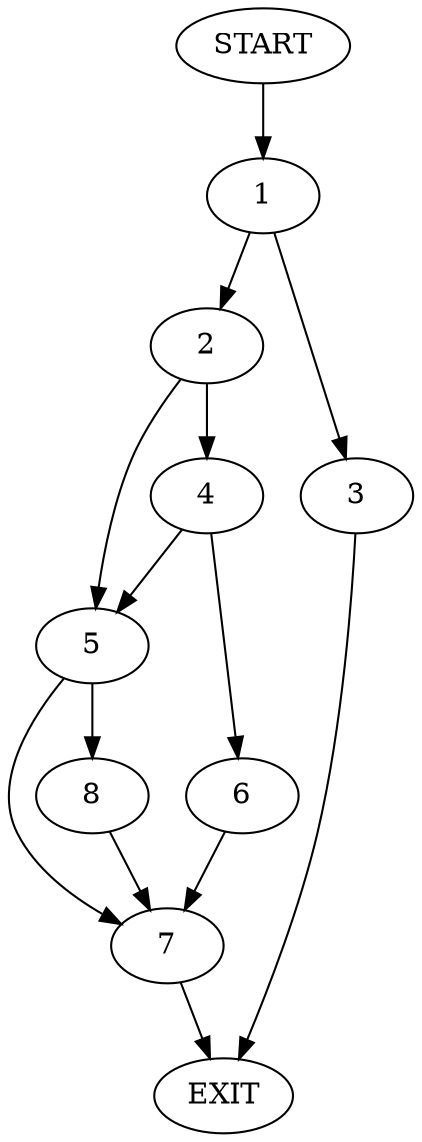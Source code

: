 digraph {
0 [label="START"]
9 [label="EXIT"]
0 -> 1
1 -> 2
1 -> 3
3 -> 9
2 -> 4
2 -> 5
4 -> 6
4 -> 5
5 -> 7
5 -> 8
6 -> 7
7 -> 9
8 -> 7
}
